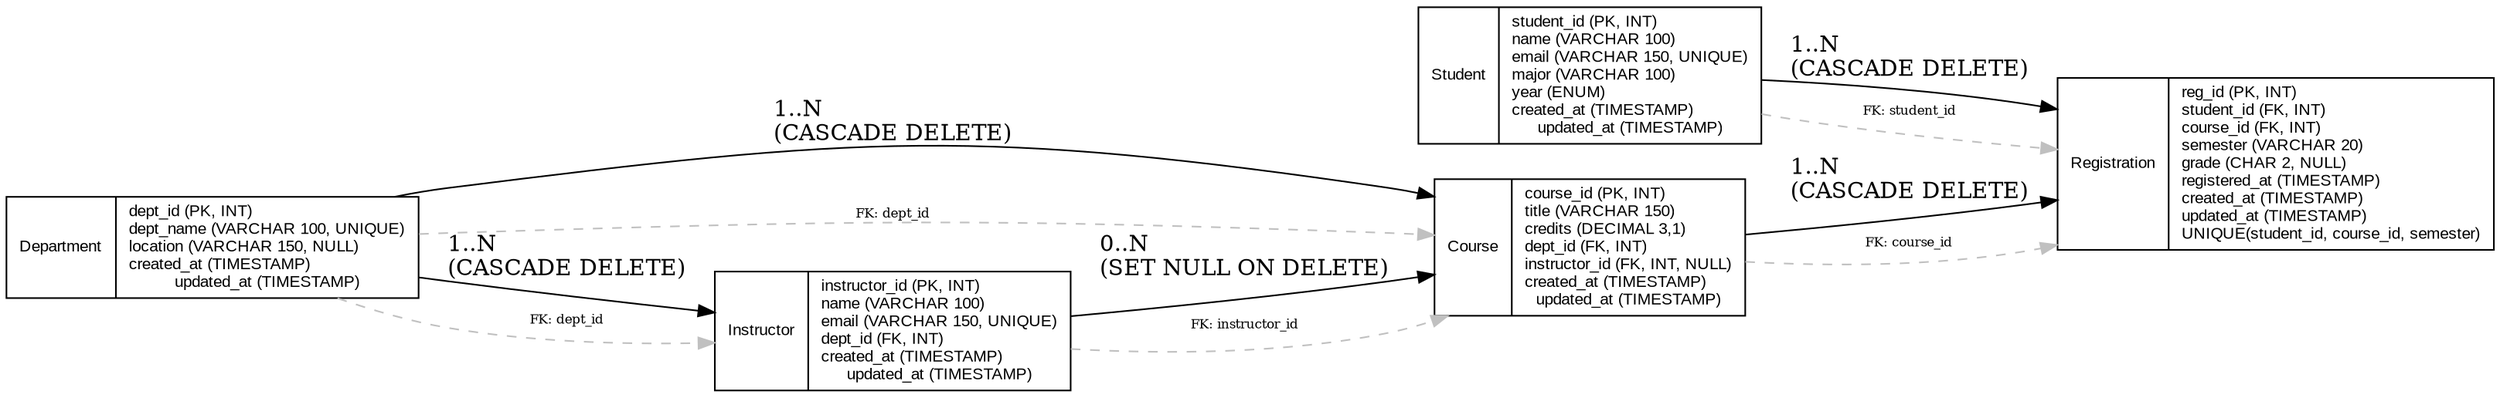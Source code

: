 digraph CourseRegistrationERD {
    rankdir=LR;
    node [shape=record, fontname="Arial", fontsize=10];

    // Entities with corrected field names and types
    Student [label="{ Student | student_id (PK, INT)\lname (VARCHAR 100)\lemail (VARCHAR 150, UNIQUE)\lmajor (VARCHAR 100)\lyear (ENUM)\lcreated_at (TIMESTAMP)\lupdated_at (TIMESTAMP) }"];
    
    Course [label="{ Course | course_id (PK, INT)\ltitle (VARCHAR 150)\lcredits (DECIMAL 3,1)\ldept_id (FK, INT)\linstructor_id (FK, INT, NULL)\lcreated_at (TIMESTAMP)\lupdated_at (TIMESTAMP) }"];
    
    Instructor [label="{ Instructor | instructor_id (PK, INT)\lname (VARCHAR 100)\lemail (VARCHAR 150, UNIQUE)\ldept_id (FK, INT)\lcreated_at (TIMESTAMP)\lupdated_at (TIMESTAMP) }"];
    
    Department [label="{ Department | dept_id (PK, INT)\ldept_name (VARCHAR 100, UNIQUE)\llocation (VARCHAR 150, NULL)\lcreated_at (TIMESTAMP)\lupdated_at (TIMESTAMP) }"];
    
    Registration [label="{ Registration | reg_id (PK, INT)\lstudent_id (FK, INT)\lcourse_id (FK, INT)\lsemester (VARCHAR 20)\lgrade (CHAR 2, NULL)\lregistered_at (TIMESTAMP)\lcreated_at (TIMESTAMP)\lupdated_at (TIMESTAMP)\lUNIQUE(student_id, course_id, semester) }"];

    // Relationships with cardinalities and constraints
    Student -> Registration [label="1..N\l(CASCADE DELETE)"];
    Course -> Registration [label="1..N\l(CASCADE DELETE)"];
    Department -> Course [label="1..N\l(CASCADE DELETE)"];
    Department -> Instructor [label="1..N\l(CASCADE DELETE)"];
    Instructor -> Course [label="0..N\l(SET NULL ON DELETE)"];

    // Add constraint annotations
    edge [fontsize=8, color=gray];
    Student -> Registration [style=dashed, label="FK: student_id"];
    Course -> Registration [style=dashed, label="FK: course_id"];
    Department -> Course [style=dashed, label="FK: dept_id"];
    Department -> Instructor [style=dashed, label="FK: dept_id"];
    Instructor -> Course [style=dashed, label="FK: instructor_id"];
}